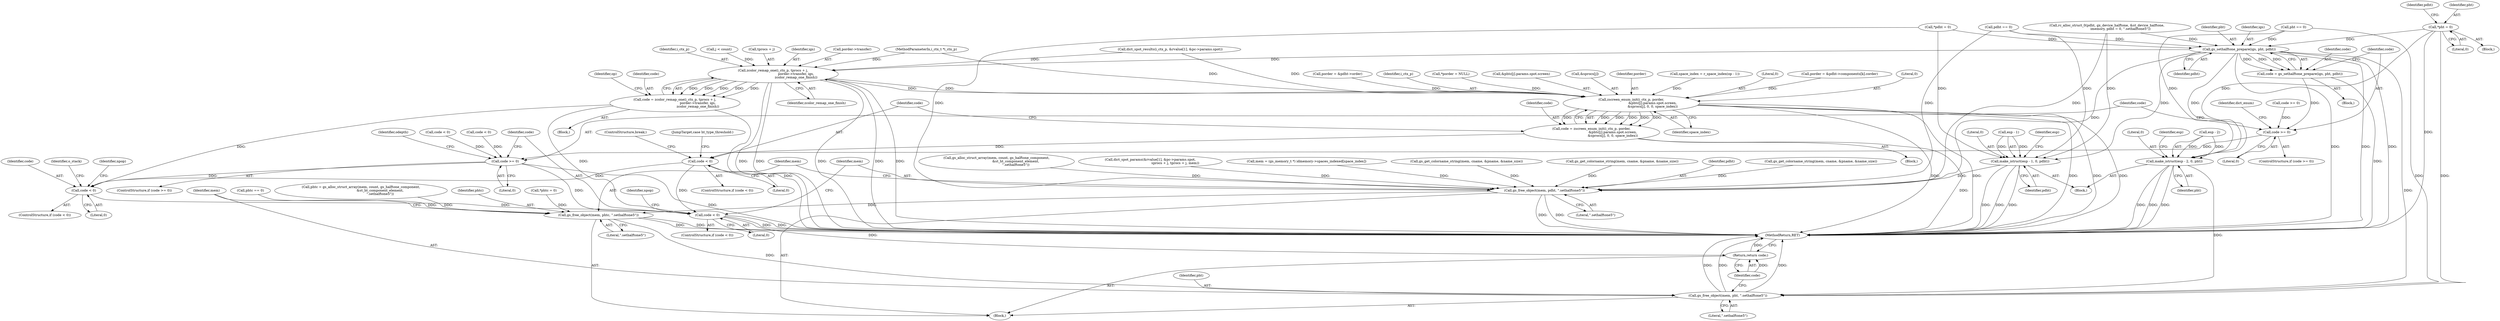 digraph "0_ghostscript_f5c7555c30393e64ec1f5ab0dfae5b55b3b3fc78@pointer" {
"1000145" [label="(Call,*pht = 0)"];
"1000681" [label="(Call,gs_sethalftone_prepare(igs, pht, pdht))"];
"1000679" [label="(Call,code = gs_sethalftone_prepare(igs, pht, pdht))"];
"1000686" [label="(Call,code >= 0)"];
"1000791" [label="(Call,code >= 0)"];
"1000983" [label="(Call,code < 0)"];
"1001013" [label="(Call,code < 0)"];
"1001029" [label="(Return,return code;)"];
"1000833" [label="(Call,make_istruct(esp - 2, 0, pht))"];
"1001025" [label="(Call,gs_free_object(mem, pht, \".sethalftone5\"))"];
"1000839" [label="(Call,make_istruct(esp - 1, 0, pdht))"];
"1001017" [label="(Call,gs_free_object(mem, pdht, \".sethalftone5\"))"];
"1001021" [label="(Call,gs_free_object(mem, phtc, \".sethalftone5\"))"];
"1000967" [label="(Call,zcolor_remap_one(i_ctx_p, tprocs + j,\n                                            porder->transfer, igs,\n                                            zcolor_remap_one_finish))"];
"1000927" [label="(Call,zscreen_enum_init(i_ctx_p, porder,\n                                         &phtc[j].params.spot.screen,\n                                         &sprocs[j], 0, 0, space_index))"];
"1000925" [label="(Call,code = zscreen_enum_init(i_ctx_p, porder,\n                                         &phtc[j].params.spot.screen,\n                                         &sprocs[j], 0, 0, space_index))"];
"1000948" [label="(Call,code < 0)"];
"1000965" [label="(Call,code = zcolor_remap_one(i_ctx_p, tprocs + j,\n                                            porder->transfer, igs,\n                                            zcolor_remap_one_finish))"];
"1000409" [label="(Call,phtc == 0)"];
"1000687" [label="(Identifier,code)"];
"1000791" [label="(Call,code >= 0)"];
"1001028" [label="(Literal,\".sethalftone5\")"];
"1000839" [label="(Call,make_istruct(esp - 1, 0, pdht))"];
"1000386" [label="(Call,gs_alloc_struct_array(mem, count, gs_halftone_component,\n                                     &st_ht_component_element,\n                                     \".sethalftone5\"))"];
"1001027" [label="(Identifier,pht)"];
"1000150" [label="(Identifier,pdht)"];
"1001014" [label="(Identifier,code)"];
"1000967" [label="(Call,zcolor_remap_one(i_ctx_p, tprocs + j,\n                                            porder->transfer, igs,\n                                            zcolor_remap_one_finish))"];
"1000906" [label="(Call,porder = &pdht->components[k].corder)"];
"1001017" [label="(Call,gs_free_object(mem, pdht, \".sethalftone5\"))"];
"1000846" [label="(Identifier,esp)"];
"1000646" [label="(Block,)"];
"1001026" [label="(Identifier,mem)"];
"1000145" [label="(Call,*pht = 0)"];
"1000746" [label="(Call,code < 0)"];
"1000947" [label="(ControlStructure,if (code < 0))"];
"1000794" [label="(Block,)"];
"1000978" [label="(Identifier,op)"];
"1001016" [label="(Block,)"];
"1000927" [label="(Call,zscreen_enum_init(i_ctx_p, porder,\n                                         &phtc[j].params.spot.screen,\n                                         &sprocs[j], 0, 0, space_index))"];
"1000983" [label="(Call,code < 0)"];
"1001018" [label="(Identifier,mem)"];
"1001025" [label="(Call,gs_free_object(mem, pht, \".sethalftone5\"))"];
"1000393" [label="(Call,rc_alloc_struct_0(pdht, gx_device_halftone, &st_device_halftone,\n                          imemory, pdht = 0, \".sethalftone5\"))"];
"1000790" [label="(ControlStructure,if (code >= 0))"];
"1000944" [label="(Literal,0)"];
"1000985" [label="(Literal,0)"];
"1000551" [label="(Call,dict_spot_params(&rvalue[1], &pc->params.spot,\n                                                sprocs + j, tprocs + j, mem))"];
"1000684" [label="(Identifier,pdht)"];
"1000833" [label="(Call,make_istruct(esp - 2, 0, pht))"];
"1000975" [label="(Identifier,igs)"];
"1000868" [label="(Call,porder = &pdht->order)"];
"1000951" [label="(ControlStructure,break;)"];
"1000929" [label="(Identifier,porder)"];
"1000952" [label="(JumpTarget,case ht_type_threshold:)"];
"1000844" [label="(Identifier,pdht)"];
"1000948" [label="(Call,code < 0)"];
"1000688" [label="(Literal,0)"];
"1000405" [label="(Call,pht == 0)"];
"1000203" [label="(Call,space_index = r_space_index(op - 1))"];
"1001015" [label="(Literal,0)"];
"1000838" [label="(Identifier,pht)"];
"1000945" [label="(Literal,0)"];
"1000960" [label="(Block,)"];
"1000147" [label="(Literal,0)"];
"1000209" [label="(Call,mem = (gs_memory_t *) idmemory->spaces_indexed[space_index])"];
"1001012" [label="(ControlStructure,if (code < 0))"];
"1000685" [label="(ControlStructure,if (code >= 0))"];
"1000134" [label="(Call,*phtc = 0)"];
"1000683" [label="(Identifier,pht)"];
"1000984" [label="(Identifier,code)"];
"1000982" [label="(ControlStructure,if (code < 0))"];
"1001024" [label="(Literal,\".sethalftone5\")"];
"1000126" [label="(MethodParameterIn,i_ctx_t *i_ctx_p)"];
"1000295" [label="(Call,gs_get_colorname_string(mem, cname, &pname, &name_size))"];
"1000792" [label="(Identifier,code)"];
"1000771" [label="(Call,dict_spot_results(i_ctx_p, &rvalue[1], &pc->params.spot))"];
"1000682" [label="(Identifier,igs)"];
"1001022" [label="(Identifier,mem)"];
"1000834" [label="(Call,esp - 2)"];
"1000925" [label="(Call,code = zscreen_enum_init(i_ctx_p, porder,\n                                         &phtc[j].params.spot.screen,\n                                         &sprocs[j], 0, 0, space_index))"];
"1000412" [label="(Call,pdht == 0)"];
"1000843" [label="(Literal,0)"];
"1000972" [label="(Call,porder->transfer)"];
"1000793" [label="(Literal,0)"];
"1000966" [label="(Identifier,code)"];
"1000797" [label="(Identifier,odepth)"];
"1000691" [label="(Identifier,dict_enum)"];
"1000837" [label="(Literal,0)"];
"1000989" [label="(Identifier,o_stack)"];
"1000149" [label="(Call,*pdht = 0)"];
"1001032" [label="(Identifier,npop)"];
"1001030" [label="(Identifier,code)"];
"1000968" [label="(Identifier,i_ctx_p)"];
"1001010" [label="(Identifier,npop)"];
"1000127" [label="(Block,)"];
"1000928" [label="(Identifier,i_ctx_p)"];
"1000859" [label="(Call,*porder = NULL)"];
"1000949" [label="(Identifier,code)"];
"1000146" [label="(Identifier,pht)"];
"1000679" [label="(Call,code = gs_sethalftone_prepare(igs, pht, pdht))"];
"1000852" [label="(Call,j < count)"];
"1000950" [label="(Literal,0)"];
"1000965" [label="(Call,code = zcolor_remap_one(i_ctx_p, tprocs + j,\n                                            porder->transfer, igs,\n                                            zcolor_remap_one_finish))"];
"1000841" [label="(Identifier,esp)"];
"1000680" [label="(Identifier,code)"];
"1000384" [label="(Call,phtc = gs_alloc_struct_array(mem, count, gs_halftone_component,\n                                     &st_ht_component_element,\n                                     \".sethalftone5\"))"];
"1000681" [label="(Call,gs_sethalftone_prepare(igs, pht, pdht))"];
"1000738" [label="(Call,gs_get_colorname_string(mem, cname, &pname, &name_size))"];
"1000930" [label="(Call,&phtc[j].params.spot.screen)"];
"1000923" [label="(Block,)"];
"1000784" [label="(Call,code < 0)"];
"1001023" [label="(Identifier,phtc)"];
"1000840" [label="(Call,esp - 1)"];
"1000946" [label="(Identifier,space_index)"];
"1000969" [label="(Call,tprocs + j)"];
"1001021" [label="(Call,gs_free_object(mem, phtc, \".sethalftone5\"))"];
"1001029" [label="(Return,return code;)"];
"1000940" [label="(Call,&sprocs[j])"];
"1001042" [label="(MethodReturn,RET)"];
"1000643" [label="(Call,code >= 0)"];
"1001019" [label="(Identifier,pdht)"];
"1000976" [label="(Identifier,zcolor_remap_one_finish)"];
"1001020" [label="(Literal,\".sethalftone5\")"];
"1001013" [label="(Call,code < 0)"];
"1000686" [label="(Call,code >= 0)"];
"1000926" [label="(Identifier,code)"];
"1000481" [label="(Call,gs_get_colorname_string(mem, cname, &pname, &name_size))"];
"1000145" -> "1000127"  [label="AST: "];
"1000145" -> "1000147"  [label="CFG: "];
"1000146" -> "1000145"  [label="AST: "];
"1000147" -> "1000145"  [label="AST: "];
"1000150" -> "1000145"  [label="CFG: "];
"1000145" -> "1001042"  [label="DDG: "];
"1000145" -> "1000681"  [label="DDG: "];
"1000145" -> "1000833"  [label="DDG: "];
"1000145" -> "1001025"  [label="DDG: "];
"1000681" -> "1000679"  [label="AST: "];
"1000681" -> "1000684"  [label="CFG: "];
"1000682" -> "1000681"  [label="AST: "];
"1000683" -> "1000681"  [label="AST: "];
"1000684" -> "1000681"  [label="AST: "];
"1000679" -> "1000681"  [label="CFG: "];
"1000681" -> "1001042"  [label="DDG: "];
"1000681" -> "1001042"  [label="DDG: "];
"1000681" -> "1001042"  [label="DDG: "];
"1000681" -> "1000679"  [label="DDG: "];
"1000681" -> "1000679"  [label="DDG: "];
"1000681" -> "1000679"  [label="DDG: "];
"1000405" -> "1000681"  [label="DDG: "];
"1000393" -> "1000681"  [label="DDG: "];
"1000412" -> "1000681"  [label="DDG: "];
"1000149" -> "1000681"  [label="DDG: "];
"1000681" -> "1000833"  [label="DDG: "];
"1000681" -> "1000839"  [label="DDG: "];
"1000681" -> "1000967"  [label="DDG: "];
"1000681" -> "1001017"  [label="DDG: "];
"1000681" -> "1001025"  [label="DDG: "];
"1000679" -> "1000646"  [label="AST: "];
"1000680" -> "1000679"  [label="AST: "];
"1000687" -> "1000679"  [label="CFG: "];
"1000679" -> "1001042"  [label="DDG: "];
"1000679" -> "1000686"  [label="DDG: "];
"1000686" -> "1000685"  [label="AST: "];
"1000686" -> "1000688"  [label="CFG: "];
"1000687" -> "1000686"  [label="AST: "];
"1000688" -> "1000686"  [label="AST: "];
"1000691" -> "1000686"  [label="CFG: "];
"1000792" -> "1000686"  [label="CFG: "];
"1000643" -> "1000686"  [label="DDG: "];
"1000686" -> "1000791"  [label="DDG: "];
"1000791" -> "1000790"  [label="AST: "];
"1000791" -> "1000793"  [label="CFG: "];
"1000792" -> "1000791"  [label="AST: "];
"1000793" -> "1000791"  [label="AST: "];
"1000797" -> "1000791"  [label="CFG: "];
"1001014" -> "1000791"  [label="CFG: "];
"1000791" -> "1001042"  [label="DDG: "];
"1000784" -> "1000791"  [label="DDG: "];
"1000746" -> "1000791"  [label="DDG: "];
"1000791" -> "1000983"  [label="DDG: "];
"1000791" -> "1001013"  [label="DDG: "];
"1000983" -> "1000982"  [label="AST: "];
"1000983" -> "1000985"  [label="CFG: "];
"1000984" -> "1000983"  [label="AST: "];
"1000985" -> "1000983"  [label="AST: "];
"1000989" -> "1000983"  [label="CFG: "];
"1001010" -> "1000983"  [label="CFG: "];
"1000965" -> "1000983"  [label="DDG: "];
"1000948" -> "1000983"  [label="DDG: "];
"1000983" -> "1001013"  [label="DDG: "];
"1001013" -> "1001012"  [label="AST: "];
"1001013" -> "1001015"  [label="CFG: "];
"1001014" -> "1001013"  [label="AST: "];
"1001015" -> "1001013"  [label="AST: "];
"1001018" -> "1001013"  [label="CFG: "];
"1001032" -> "1001013"  [label="CFG: "];
"1001013" -> "1001042"  [label="DDG: "];
"1001013" -> "1001042"  [label="DDG: "];
"1000965" -> "1001013"  [label="DDG: "];
"1000948" -> "1001013"  [label="DDG: "];
"1001013" -> "1001029"  [label="DDG: "];
"1001029" -> "1001016"  [label="AST: "];
"1001029" -> "1001030"  [label="CFG: "];
"1001030" -> "1001029"  [label="AST: "];
"1001042" -> "1001029"  [label="CFG: "];
"1001029" -> "1001042"  [label="DDG: "];
"1001030" -> "1001029"  [label="DDG: "];
"1000833" -> "1000794"  [label="AST: "];
"1000833" -> "1000838"  [label="CFG: "];
"1000834" -> "1000833"  [label="AST: "];
"1000837" -> "1000833"  [label="AST: "];
"1000838" -> "1000833"  [label="AST: "];
"1000841" -> "1000833"  [label="CFG: "];
"1000833" -> "1001042"  [label="DDG: "];
"1000833" -> "1001042"  [label="DDG: "];
"1000833" -> "1001042"  [label="DDG: "];
"1000834" -> "1000833"  [label="DDG: "];
"1000834" -> "1000833"  [label="DDG: "];
"1000405" -> "1000833"  [label="DDG: "];
"1000833" -> "1001025"  [label="DDG: "];
"1001025" -> "1001016"  [label="AST: "];
"1001025" -> "1001028"  [label="CFG: "];
"1001026" -> "1001025"  [label="AST: "];
"1001027" -> "1001025"  [label="AST: "];
"1001028" -> "1001025"  [label="AST: "];
"1001030" -> "1001025"  [label="CFG: "];
"1001025" -> "1001042"  [label="DDG: "];
"1001025" -> "1001042"  [label="DDG: "];
"1001025" -> "1001042"  [label="DDG: "];
"1001021" -> "1001025"  [label="DDG: "];
"1000405" -> "1001025"  [label="DDG: "];
"1000839" -> "1000794"  [label="AST: "];
"1000839" -> "1000844"  [label="CFG: "];
"1000840" -> "1000839"  [label="AST: "];
"1000843" -> "1000839"  [label="AST: "];
"1000844" -> "1000839"  [label="AST: "];
"1000846" -> "1000839"  [label="CFG: "];
"1000839" -> "1001042"  [label="DDG: "];
"1000839" -> "1001042"  [label="DDG: "];
"1000839" -> "1001042"  [label="DDG: "];
"1000840" -> "1000839"  [label="DDG: "];
"1000840" -> "1000839"  [label="DDG: "];
"1000412" -> "1000839"  [label="DDG: "];
"1000149" -> "1000839"  [label="DDG: "];
"1000393" -> "1000839"  [label="DDG: "];
"1000839" -> "1001017"  [label="DDG: "];
"1001017" -> "1001016"  [label="AST: "];
"1001017" -> "1001020"  [label="CFG: "];
"1001018" -> "1001017"  [label="AST: "];
"1001019" -> "1001017"  [label="AST: "];
"1001020" -> "1001017"  [label="AST: "];
"1001022" -> "1001017"  [label="CFG: "];
"1001017" -> "1001042"  [label="DDG: "];
"1001017" -> "1001042"  [label="DDG: "];
"1000295" -> "1001017"  [label="DDG: "];
"1000738" -> "1001017"  [label="DDG: "];
"1000386" -> "1001017"  [label="DDG: "];
"1000481" -> "1001017"  [label="DDG: "];
"1000209" -> "1001017"  [label="DDG: "];
"1000551" -> "1001017"  [label="DDG: "];
"1000412" -> "1001017"  [label="DDG: "];
"1000149" -> "1001017"  [label="DDG: "];
"1000393" -> "1001017"  [label="DDG: "];
"1001017" -> "1001021"  [label="DDG: "];
"1001021" -> "1001016"  [label="AST: "];
"1001021" -> "1001024"  [label="CFG: "];
"1001022" -> "1001021"  [label="AST: "];
"1001023" -> "1001021"  [label="AST: "];
"1001024" -> "1001021"  [label="AST: "];
"1001026" -> "1001021"  [label="CFG: "];
"1001021" -> "1001042"  [label="DDG: "];
"1001021" -> "1001042"  [label="DDG: "];
"1000409" -> "1001021"  [label="DDG: "];
"1000134" -> "1001021"  [label="DDG: "];
"1000384" -> "1001021"  [label="DDG: "];
"1000967" -> "1000965"  [label="AST: "];
"1000967" -> "1000976"  [label="CFG: "];
"1000968" -> "1000967"  [label="AST: "];
"1000969" -> "1000967"  [label="AST: "];
"1000972" -> "1000967"  [label="AST: "];
"1000975" -> "1000967"  [label="AST: "];
"1000976" -> "1000967"  [label="AST: "];
"1000965" -> "1000967"  [label="CFG: "];
"1000967" -> "1001042"  [label="DDG: "];
"1000967" -> "1001042"  [label="DDG: "];
"1000967" -> "1001042"  [label="DDG: "];
"1000967" -> "1001042"  [label="DDG: "];
"1000967" -> "1001042"  [label="DDG: "];
"1000967" -> "1000927"  [label="DDG: "];
"1000967" -> "1000965"  [label="DDG: "];
"1000967" -> "1000965"  [label="DDG: "];
"1000967" -> "1000965"  [label="DDG: "];
"1000967" -> "1000965"  [label="DDG: "];
"1000967" -> "1000965"  [label="DDG: "];
"1000771" -> "1000967"  [label="DDG: "];
"1000927" -> "1000967"  [label="DDG: "];
"1000126" -> "1000967"  [label="DDG: "];
"1000852" -> "1000967"  [label="DDG: "];
"1000927" -> "1000925"  [label="AST: "];
"1000927" -> "1000946"  [label="CFG: "];
"1000928" -> "1000927"  [label="AST: "];
"1000929" -> "1000927"  [label="AST: "];
"1000930" -> "1000927"  [label="AST: "];
"1000940" -> "1000927"  [label="AST: "];
"1000944" -> "1000927"  [label="AST: "];
"1000945" -> "1000927"  [label="AST: "];
"1000946" -> "1000927"  [label="AST: "];
"1000925" -> "1000927"  [label="CFG: "];
"1000927" -> "1001042"  [label="DDG: "];
"1000927" -> "1001042"  [label="DDG: "];
"1000927" -> "1001042"  [label="DDG: "];
"1000927" -> "1001042"  [label="DDG: "];
"1000927" -> "1001042"  [label="DDG: "];
"1000927" -> "1000925"  [label="DDG: "];
"1000927" -> "1000925"  [label="DDG: "];
"1000927" -> "1000925"  [label="DDG: "];
"1000927" -> "1000925"  [label="DDG: "];
"1000927" -> "1000925"  [label="DDG: "];
"1000927" -> "1000925"  [label="DDG: "];
"1000771" -> "1000927"  [label="DDG: "];
"1000126" -> "1000927"  [label="DDG: "];
"1000906" -> "1000927"  [label="DDG: "];
"1000859" -> "1000927"  [label="DDG: "];
"1000868" -> "1000927"  [label="DDG: "];
"1000203" -> "1000927"  [label="DDG: "];
"1000925" -> "1000923"  [label="AST: "];
"1000926" -> "1000925"  [label="AST: "];
"1000949" -> "1000925"  [label="CFG: "];
"1000925" -> "1001042"  [label="DDG: "];
"1000925" -> "1000948"  [label="DDG: "];
"1000948" -> "1000947"  [label="AST: "];
"1000948" -> "1000950"  [label="CFG: "];
"1000949" -> "1000948"  [label="AST: "];
"1000950" -> "1000948"  [label="AST: "];
"1000951" -> "1000948"  [label="CFG: "];
"1000952" -> "1000948"  [label="CFG: "];
"1000965" -> "1000960"  [label="AST: "];
"1000966" -> "1000965"  [label="AST: "];
"1000978" -> "1000965"  [label="CFG: "];
"1000965" -> "1001042"  [label="DDG: "];
}
